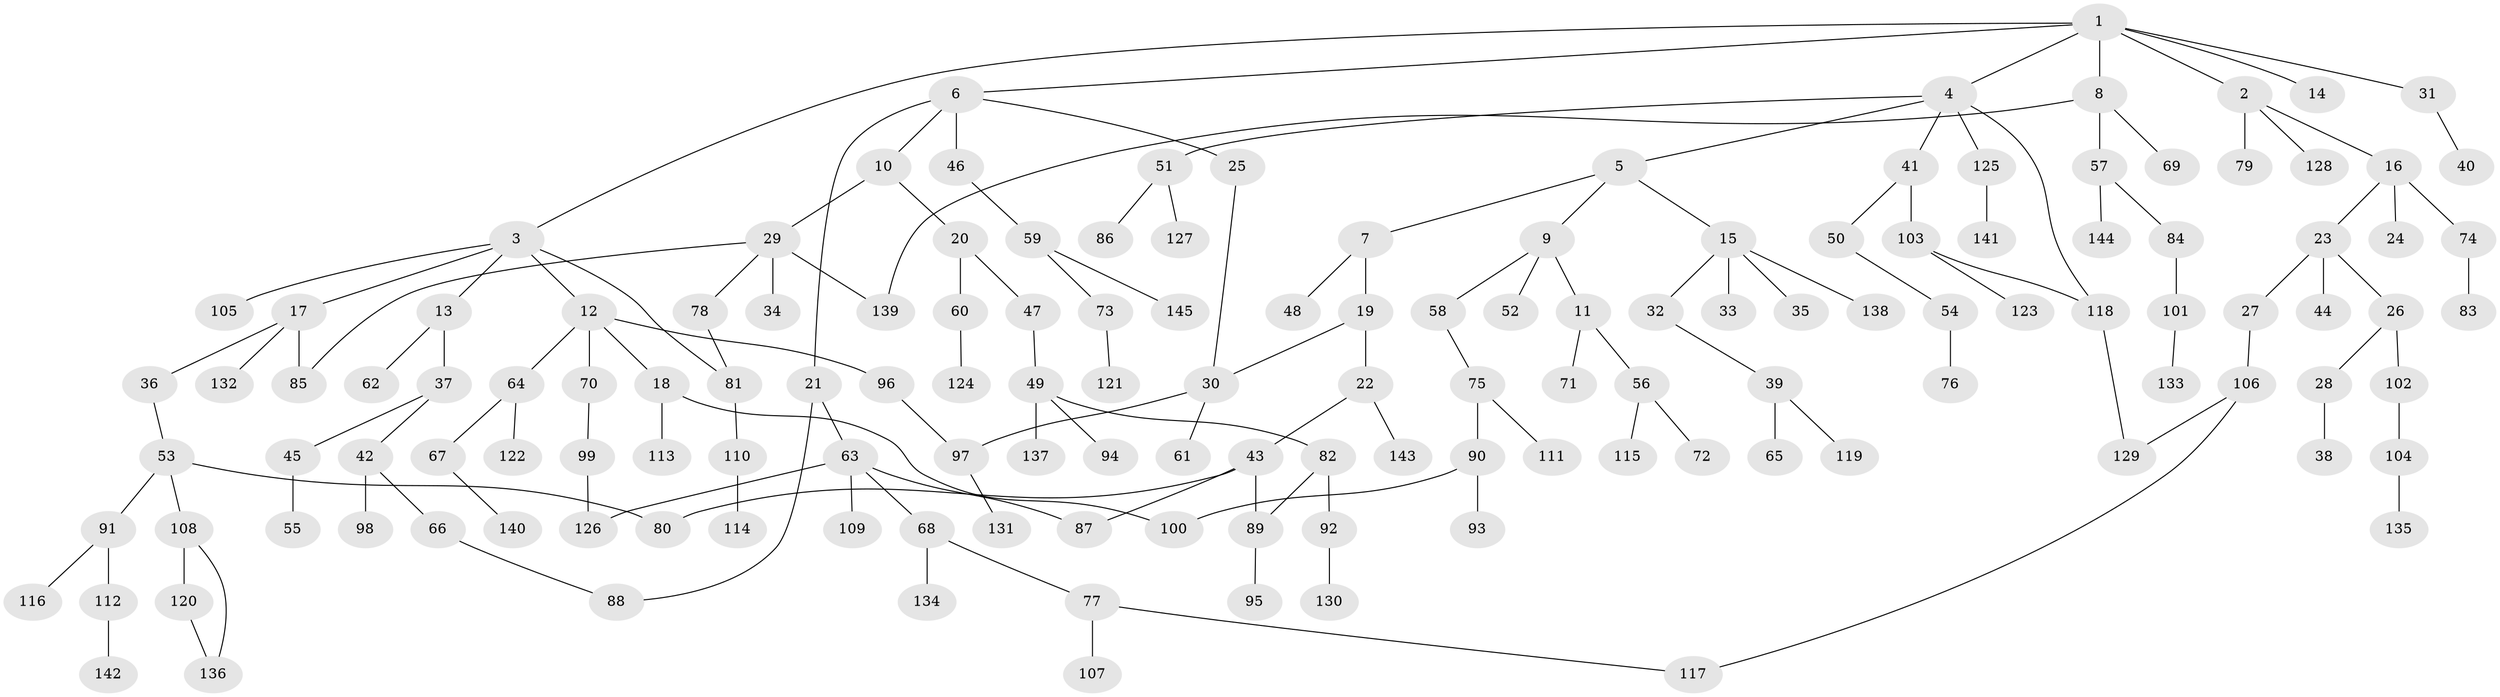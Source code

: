 // Generated by graph-tools (version 1.1) at 2025/34/03/09/25 02:34:33]
// undirected, 145 vertices, 159 edges
graph export_dot {
graph [start="1"]
  node [color=gray90,style=filled];
  1;
  2;
  3;
  4;
  5;
  6;
  7;
  8;
  9;
  10;
  11;
  12;
  13;
  14;
  15;
  16;
  17;
  18;
  19;
  20;
  21;
  22;
  23;
  24;
  25;
  26;
  27;
  28;
  29;
  30;
  31;
  32;
  33;
  34;
  35;
  36;
  37;
  38;
  39;
  40;
  41;
  42;
  43;
  44;
  45;
  46;
  47;
  48;
  49;
  50;
  51;
  52;
  53;
  54;
  55;
  56;
  57;
  58;
  59;
  60;
  61;
  62;
  63;
  64;
  65;
  66;
  67;
  68;
  69;
  70;
  71;
  72;
  73;
  74;
  75;
  76;
  77;
  78;
  79;
  80;
  81;
  82;
  83;
  84;
  85;
  86;
  87;
  88;
  89;
  90;
  91;
  92;
  93;
  94;
  95;
  96;
  97;
  98;
  99;
  100;
  101;
  102;
  103;
  104;
  105;
  106;
  107;
  108;
  109;
  110;
  111;
  112;
  113;
  114;
  115;
  116;
  117;
  118;
  119;
  120;
  121;
  122;
  123;
  124;
  125;
  126;
  127;
  128;
  129;
  130;
  131;
  132;
  133;
  134;
  135;
  136;
  137;
  138;
  139;
  140;
  141;
  142;
  143;
  144;
  145;
  1 -- 2;
  1 -- 3;
  1 -- 4;
  1 -- 6;
  1 -- 8;
  1 -- 14;
  1 -- 31;
  2 -- 16;
  2 -- 79;
  2 -- 128;
  3 -- 12;
  3 -- 13;
  3 -- 17;
  3 -- 105;
  3 -- 81;
  4 -- 5;
  4 -- 41;
  4 -- 51;
  4 -- 125;
  4 -- 118;
  5 -- 7;
  5 -- 9;
  5 -- 15;
  6 -- 10;
  6 -- 21;
  6 -- 25;
  6 -- 46;
  7 -- 19;
  7 -- 48;
  8 -- 57;
  8 -- 69;
  8 -- 139;
  9 -- 11;
  9 -- 52;
  9 -- 58;
  10 -- 20;
  10 -- 29;
  11 -- 56;
  11 -- 71;
  12 -- 18;
  12 -- 64;
  12 -- 70;
  12 -- 96;
  13 -- 37;
  13 -- 62;
  15 -- 32;
  15 -- 33;
  15 -- 35;
  15 -- 138;
  16 -- 23;
  16 -- 24;
  16 -- 74;
  17 -- 36;
  17 -- 85;
  17 -- 132;
  18 -- 113;
  18 -- 100;
  19 -- 22;
  19 -- 30;
  20 -- 47;
  20 -- 60;
  21 -- 63;
  21 -- 88;
  22 -- 43;
  22 -- 143;
  23 -- 26;
  23 -- 27;
  23 -- 44;
  25 -- 30;
  26 -- 28;
  26 -- 102;
  27 -- 106;
  28 -- 38;
  29 -- 34;
  29 -- 78;
  29 -- 139;
  29 -- 85;
  30 -- 61;
  30 -- 97;
  31 -- 40;
  32 -- 39;
  36 -- 53;
  37 -- 42;
  37 -- 45;
  39 -- 65;
  39 -- 119;
  41 -- 50;
  41 -- 103;
  42 -- 66;
  42 -- 98;
  43 -- 80;
  43 -- 89;
  43 -- 87;
  45 -- 55;
  46 -- 59;
  47 -- 49;
  49 -- 82;
  49 -- 94;
  49 -- 137;
  50 -- 54;
  51 -- 86;
  51 -- 127;
  53 -- 91;
  53 -- 108;
  53 -- 80;
  54 -- 76;
  56 -- 72;
  56 -- 115;
  57 -- 84;
  57 -- 144;
  58 -- 75;
  59 -- 73;
  59 -- 145;
  60 -- 124;
  63 -- 68;
  63 -- 87;
  63 -- 109;
  63 -- 126;
  64 -- 67;
  64 -- 122;
  66 -- 88;
  67 -- 140;
  68 -- 77;
  68 -- 134;
  70 -- 99;
  73 -- 121;
  74 -- 83;
  75 -- 90;
  75 -- 111;
  77 -- 107;
  77 -- 117;
  78 -- 81;
  81 -- 110;
  82 -- 89;
  82 -- 92;
  84 -- 101;
  89 -- 95;
  90 -- 93;
  90 -- 100;
  91 -- 112;
  91 -- 116;
  92 -- 130;
  96 -- 97;
  97 -- 131;
  99 -- 126;
  101 -- 133;
  102 -- 104;
  103 -- 118;
  103 -- 123;
  104 -- 135;
  106 -- 129;
  106 -- 117;
  108 -- 120;
  108 -- 136;
  110 -- 114;
  112 -- 142;
  118 -- 129;
  120 -- 136;
  125 -- 141;
}
